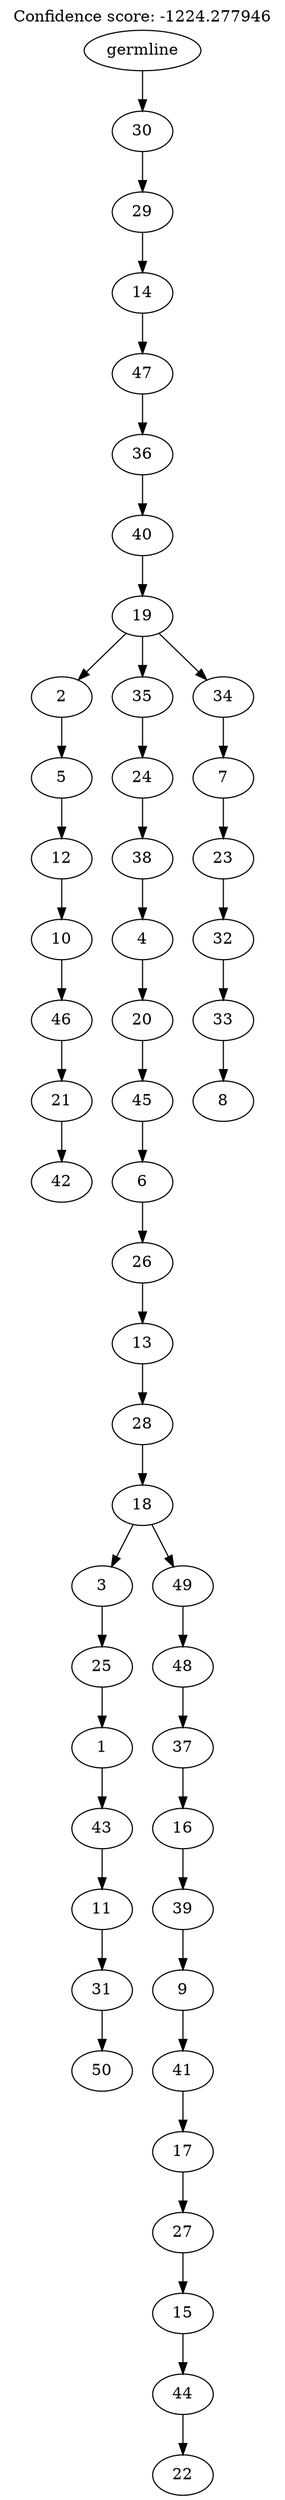 digraph g {
	"49" -> "50";
	"50" [label="42"];
	"48" -> "49";
	"49" [label="21"];
	"47" -> "48";
	"48" [label="46"];
	"46" -> "47";
	"47" [label="10"];
	"45" -> "46";
	"46" [label="12"];
	"44" -> "45";
	"45" [label="5"];
	"42" -> "43";
	"43" [label="50"];
	"41" -> "42";
	"42" [label="31"];
	"40" -> "41";
	"41" [label="11"];
	"39" -> "40";
	"40" [label="43"];
	"38" -> "39";
	"39" [label="1"];
	"37" -> "38";
	"38" [label="25"];
	"35" -> "36";
	"36" [label="22"];
	"34" -> "35";
	"35" [label="44"];
	"33" -> "34";
	"34" [label="15"];
	"32" -> "33";
	"33" [label="27"];
	"31" -> "32";
	"32" [label="17"];
	"30" -> "31";
	"31" [label="41"];
	"29" -> "30";
	"30" [label="9"];
	"28" -> "29";
	"29" [label="39"];
	"27" -> "28";
	"28" [label="16"];
	"26" -> "27";
	"27" [label="37"];
	"25" -> "26";
	"26" [label="48"];
	"24" -> "25";
	"25" [label="49"];
	"24" -> "37";
	"37" [label="3"];
	"23" -> "24";
	"24" [label="18"];
	"22" -> "23";
	"23" [label="28"];
	"21" -> "22";
	"22" [label="13"];
	"20" -> "21";
	"21" [label="26"];
	"19" -> "20";
	"20" [label="6"];
	"18" -> "19";
	"19" [label="45"];
	"17" -> "18";
	"18" [label="20"];
	"16" -> "17";
	"17" [label="4"];
	"15" -> "16";
	"16" [label="38"];
	"14" -> "15";
	"15" [label="24"];
	"12" -> "13";
	"13" [label="8"];
	"11" -> "12";
	"12" [label="33"];
	"10" -> "11";
	"11" [label="32"];
	"9" -> "10";
	"10" [label="23"];
	"8" -> "9";
	"9" [label="7"];
	"7" -> "8";
	"8" [label="34"];
	"7" -> "14";
	"14" [label="35"];
	"7" -> "44";
	"44" [label="2"];
	"6" -> "7";
	"7" [label="19"];
	"5" -> "6";
	"6" [label="40"];
	"4" -> "5";
	"5" [label="36"];
	"3" -> "4";
	"4" [label="47"];
	"2" -> "3";
	"3" [label="14"];
	"1" -> "2";
	"2" [label="29"];
	"0" -> "1";
	"1" [label="30"];
	"0" [label="germline"];
	labelloc="t";
	label="Confidence score: -1224.277946";
}

